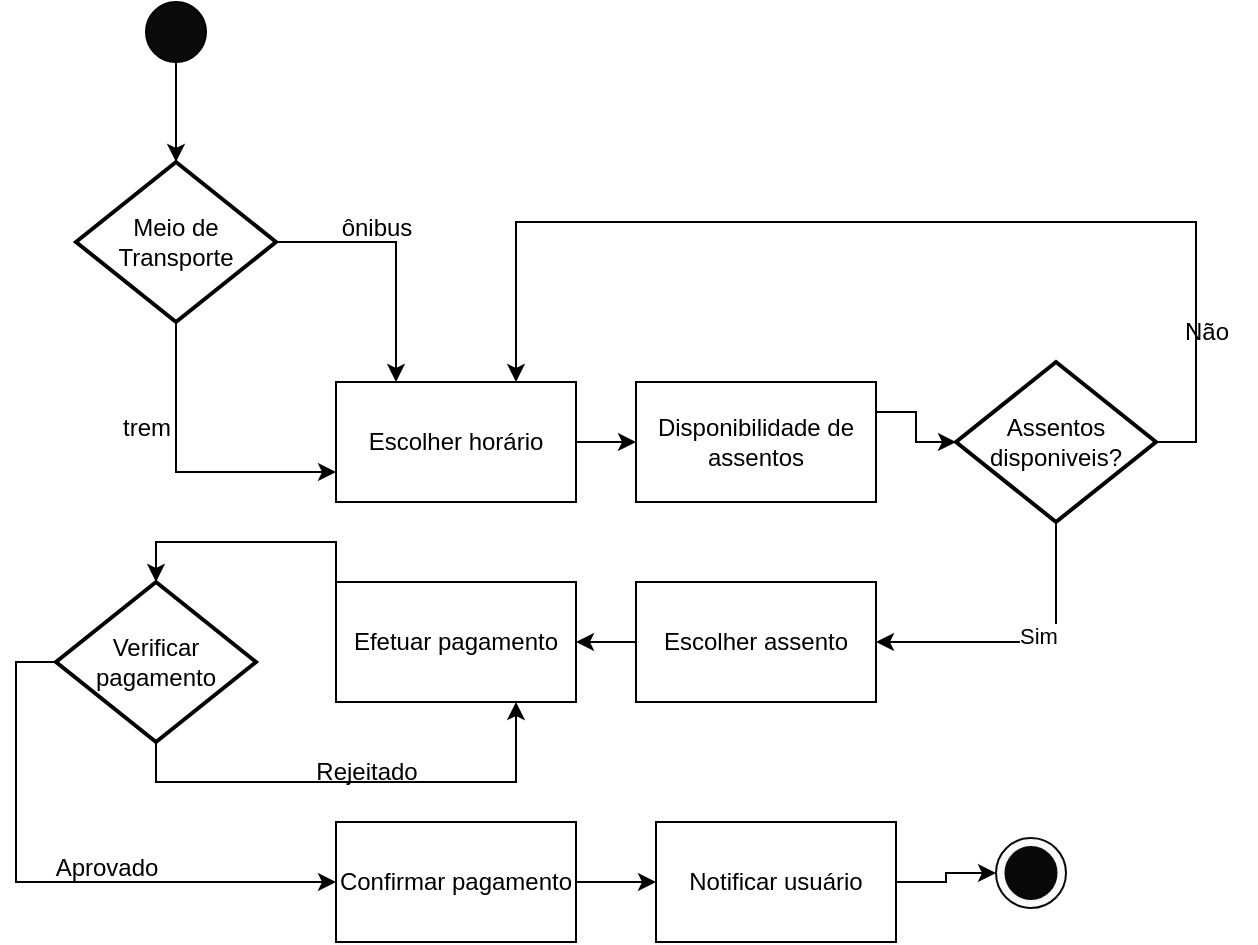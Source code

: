 <mxfile version="24.4.13" type="github">
  <diagram id="C5RBs43oDa-KdzZeNtuy" name="Page-1">
    <mxGraphModel dx="880" dy="468" grid="1" gridSize="10" guides="1" tooltips="1" connect="1" arrows="1" fold="1" page="1" pageScale="1" pageWidth="827" pageHeight="1169" math="0" shadow="0">
      <root>
        <mxCell id="WIyWlLk6GJQsqaUBKTNV-0" />
        <mxCell id="WIyWlLk6GJQsqaUBKTNV-1" parent="WIyWlLk6GJQsqaUBKTNV-0" />
        <mxCell id="gIt53jLXBDmYOnBQOCOE-3" style="edgeStyle=orthogonalEdgeStyle;rounded=0;orthogonalLoop=1;jettySize=auto;html=1;exitX=1;exitY=0.5;exitDx=0;exitDy=0;exitPerimeter=0;entryX=0.25;entryY=0;entryDx=0;entryDy=0;" edge="1" parent="WIyWlLk6GJQsqaUBKTNV-1" source="gIt53jLXBDmYOnBQOCOE-2" target="gIt53jLXBDmYOnBQOCOE-9">
          <mxGeometry relative="1" as="geometry">
            <mxPoint x="280" y="170" as="targetPoint" />
          </mxGeometry>
        </mxCell>
        <mxCell id="gIt53jLXBDmYOnBQOCOE-4" style="edgeStyle=orthogonalEdgeStyle;rounded=0;orthogonalLoop=1;jettySize=auto;html=1;exitX=0.5;exitY=1;exitDx=0;exitDy=0;exitPerimeter=0;entryX=0;entryY=0.75;entryDx=0;entryDy=0;" edge="1" parent="WIyWlLk6GJQsqaUBKTNV-1" source="gIt53jLXBDmYOnBQOCOE-2" target="gIt53jLXBDmYOnBQOCOE-9">
          <mxGeometry relative="1" as="geometry">
            <mxPoint x="100" y="330" as="targetPoint" />
          </mxGeometry>
        </mxCell>
        <mxCell id="gIt53jLXBDmYOnBQOCOE-2" value="Meio de Transporte" style="strokeWidth=2;html=1;shape=mxgraph.flowchart.decision;whiteSpace=wrap;" vertex="1" parent="WIyWlLk6GJQsqaUBKTNV-1">
          <mxGeometry x="50" y="130" width="100" height="80" as="geometry" />
        </mxCell>
        <mxCell id="gIt53jLXBDmYOnBQOCOE-5" value="ônibus" style="text;html=1;align=center;verticalAlign=middle;resizable=0;points=[];autosize=1;strokeColor=none;fillColor=none;" vertex="1" parent="WIyWlLk6GJQsqaUBKTNV-1">
          <mxGeometry x="170" y="148" width="60" height="30" as="geometry" />
        </mxCell>
        <mxCell id="gIt53jLXBDmYOnBQOCOE-6" value="trem" style="text;html=1;align=center;verticalAlign=middle;resizable=0;points=[];autosize=1;strokeColor=none;fillColor=none;" vertex="1" parent="WIyWlLk6GJQsqaUBKTNV-1">
          <mxGeometry x="60" y="248" width="50" height="30" as="geometry" />
        </mxCell>
        <mxCell id="gIt53jLXBDmYOnBQOCOE-7" value="" style="verticalLabelPosition=bottom;verticalAlign=top;html=1;shape=mxgraph.flowchart.on-page_reference;fillColor=#0a0a0a;" vertex="1" parent="WIyWlLk6GJQsqaUBKTNV-1">
          <mxGeometry x="85" y="50" width="30" height="30" as="geometry" />
        </mxCell>
        <mxCell id="gIt53jLXBDmYOnBQOCOE-8" style="edgeStyle=orthogonalEdgeStyle;rounded=0;orthogonalLoop=1;jettySize=auto;html=1;exitX=0.5;exitY=1;exitDx=0;exitDy=0;exitPerimeter=0;entryX=0.5;entryY=0;entryDx=0;entryDy=0;entryPerimeter=0;" edge="1" parent="WIyWlLk6GJQsqaUBKTNV-1" source="gIt53jLXBDmYOnBQOCOE-7" target="gIt53jLXBDmYOnBQOCOE-2">
          <mxGeometry relative="1" as="geometry" />
        </mxCell>
        <mxCell id="gIt53jLXBDmYOnBQOCOE-11" style="edgeStyle=orthogonalEdgeStyle;rounded=0;orthogonalLoop=1;jettySize=auto;html=1;exitX=1;exitY=0.5;exitDx=0;exitDy=0;entryX=0;entryY=0.5;entryDx=0;entryDy=0;" edge="1" parent="WIyWlLk6GJQsqaUBKTNV-1" source="gIt53jLXBDmYOnBQOCOE-9" target="gIt53jLXBDmYOnBQOCOE-10">
          <mxGeometry relative="1" as="geometry" />
        </mxCell>
        <mxCell id="gIt53jLXBDmYOnBQOCOE-9" value="Escolher horário" style="rounded=0;whiteSpace=wrap;html=1;" vertex="1" parent="WIyWlLk6GJQsqaUBKTNV-1">
          <mxGeometry x="180" y="240" width="120" height="60" as="geometry" />
        </mxCell>
        <mxCell id="gIt53jLXBDmYOnBQOCOE-10" value="Disponibilidade de assentos" style="rounded=0;whiteSpace=wrap;html=1;" vertex="1" parent="WIyWlLk6GJQsqaUBKTNV-1">
          <mxGeometry x="330" y="240" width="120" height="60" as="geometry" />
        </mxCell>
        <mxCell id="gIt53jLXBDmYOnBQOCOE-15" style="edgeStyle=orthogonalEdgeStyle;rounded=0;orthogonalLoop=1;jettySize=auto;html=1;exitX=1;exitY=0.5;exitDx=0;exitDy=0;exitPerimeter=0;entryX=0.75;entryY=0;entryDx=0;entryDy=0;" edge="1" parent="WIyWlLk6GJQsqaUBKTNV-1" source="gIt53jLXBDmYOnBQOCOE-13" target="gIt53jLXBDmYOnBQOCOE-9">
          <mxGeometry relative="1" as="geometry">
            <mxPoint x="270" y="230" as="targetPoint" />
            <Array as="points">
              <mxPoint x="610" y="270" />
              <mxPoint x="610" y="160" />
              <mxPoint x="270" y="160" />
            </Array>
          </mxGeometry>
        </mxCell>
        <mxCell id="gIt53jLXBDmYOnBQOCOE-16" style="edgeStyle=orthogonalEdgeStyle;rounded=0;orthogonalLoop=1;jettySize=auto;html=1;exitX=0.5;exitY=1;exitDx=0;exitDy=0;exitPerimeter=0;entryX=1;entryY=0.5;entryDx=0;entryDy=0;" edge="1" parent="WIyWlLk6GJQsqaUBKTNV-1" source="gIt53jLXBDmYOnBQOCOE-13" target="gIt53jLXBDmYOnBQOCOE-19">
          <mxGeometry relative="1" as="geometry">
            <mxPoint x="540" y="400" as="targetPoint" />
          </mxGeometry>
        </mxCell>
        <mxCell id="gIt53jLXBDmYOnBQOCOE-18" value="Sim" style="edgeLabel;html=1;align=center;verticalAlign=middle;resizable=0;points=[];" vertex="1" connectable="0" parent="gIt53jLXBDmYOnBQOCOE-16">
          <mxGeometry x="-0.072" y="-3" relative="1" as="geometry">
            <mxPoint as="offset" />
          </mxGeometry>
        </mxCell>
        <mxCell id="gIt53jLXBDmYOnBQOCOE-13" value="Assentos disponiveis?" style="strokeWidth=2;html=1;shape=mxgraph.flowchart.decision;whiteSpace=wrap;" vertex="1" parent="WIyWlLk6GJQsqaUBKTNV-1">
          <mxGeometry x="490" y="230" width="100" height="80" as="geometry" />
        </mxCell>
        <mxCell id="gIt53jLXBDmYOnBQOCOE-14" style="edgeStyle=orthogonalEdgeStyle;rounded=0;orthogonalLoop=1;jettySize=auto;html=1;exitX=1;exitY=0.25;exitDx=0;exitDy=0;entryX=0;entryY=0.5;entryDx=0;entryDy=0;entryPerimeter=0;" edge="1" parent="WIyWlLk6GJQsqaUBKTNV-1" source="gIt53jLXBDmYOnBQOCOE-10" target="gIt53jLXBDmYOnBQOCOE-13">
          <mxGeometry relative="1" as="geometry" />
        </mxCell>
        <mxCell id="gIt53jLXBDmYOnBQOCOE-17" value="Não" style="text;html=1;align=center;verticalAlign=middle;resizable=0;points=[];autosize=1;strokeColor=none;fillColor=none;" vertex="1" parent="WIyWlLk6GJQsqaUBKTNV-1">
          <mxGeometry x="590" y="200" width="50" height="30" as="geometry" />
        </mxCell>
        <mxCell id="gIt53jLXBDmYOnBQOCOE-22" style="edgeStyle=orthogonalEdgeStyle;rounded=0;orthogonalLoop=1;jettySize=auto;html=1;exitX=0;exitY=0.5;exitDx=0;exitDy=0;entryX=1;entryY=0.5;entryDx=0;entryDy=0;" edge="1" parent="WIyWlLk6GJQsqaUBKTNV-1" source="gIt53jLXBDmYOnBQOCOE-19" target="gIt53jLXBDmYOnBQOCOE-20">
          <mxGeometry relative="1" as="geometry" />
        </mxCell>
        <mxCell id="gIt53jLXBDmYOnBQOCOE-19" value="Escolher assento" style="rounded=0;whiteSpace=wrap;html=1;" vertex="1" parent="WIyWlLk6GJQsqaUBKTNV-1">
          <mxGeometry x="330" y="340" width="120" height="60" as="geometry" />
        </mxCell>
        <mxCell id="gIt53jLXBDmYOnBQOCOE-20" value="Efetuar pagamento" style="rounded=0;whiteSpace=wrap;html=1;" vertex="1" parent="WIyWlLk6GJQsqaUBKTNV-1">
          <mxGeometry x="180" y="340" width="120" height="60" as="geometry" />
        </mxCell>
        <mxCell id="gIt53jLXBDmYOnBQOCOE-25" style="edgeStyle=orthogonalEdgeStyle;rounded=0;orthogonalLoop=1;jettySize=auto;html=1;exitX=0.5;exitY=1;exitDx=0;exitDy=0;exitPerimeter=0;entryX=0.75;entryY=1;entryDx=0;entryDy=0;" edge="1" parent="WIyWlLk6GJQsqaUBKTNV-1" source="gIt53jLXBDmYOnBQOCOE-23" target="gIt53jLXBDmYOnBQOCOE-20">
          <mxGeometry relative="1" as="geometry" />
        </mxCell>
        <mxCell id="gIt53jLXBDmYOnBQOCOE-30" style="edgeStyle=orthogonalEdgeStyle;rounded=0;orthogonalLoop=1;jettySize=auto;html=1;exitX=0;exitY=0.5;exitDx=0;exitDy=0;exitPerimeter=0;entryX=0;entryY=0.5;entryDx=0;entryDy=0;" edge="1" parent="WIyWlLk6GJQsqaUBKTNV-1" source="gIt53jLXBDmYOnBQOCOE-23" target="gIt53jLXBDmYOnBQOCOE-29">
          <mxGeometry relative="1" as="geometry" />
        </mxCell>
        <mxCell id="gIt53jLXBDmYOnBQOCOE-23" value="Verificar pagamento" style="strokeWidth=2;html=1;shape=mxgraph.flowchart.decision;whiteSpace=wrap;" vertex="1" parent="WIyWlLk6GJQsqaUBKTNV-1">
          <mxGeometry x="40" y="340" width="100" height="80" as="geometry" />
        </mxCell>
        <mxCell id="gIt53jLXBDmYOnBQOCOE-24" style="edgeStyle=orthogonalEdgeStyle;rounded=0;orthogonalLoop=1;jettySize=auto;html=1;exitX=0;exitY=0;exitDx=0;exitDy=0;entryX=0.5;entryY=0;entryDx=0;entryDy=0;entryPerimeter=0;" edge="1" parent="WIyWlLk6GJQsqaUBKTNV-1" source="gIt53jLXBDmYOnBQOCOE-20" target="gIt53jLXBDmYOnBQOCOE-23">
          <mxGeometry relative="1" as="geometry" />
        </mxCell>
        <mxCell id="gIt53jLXBDmYOnBQOCOE-26" value="Rejeitado" style="text;html=1;align=center;verticalAlign=middle;resizable=0;points=[];autosize=1;strokeColor=none;fillColor=none;" vertex="1" parent="WIyWlLk6GJQsqaUBKTNV-1">
          <mxGeometry x="160" y="420" width="70" height="30" as="geometry" />
        </mxCell>
        <mxCell id="gIt53jLXBDmYOnBQOCOE-33" style="edgeStyle=orthogonalEdgeStyle;rounded=0;orthogonalLoop=1;jettySize=auto;html=1;exitX=1;exitY=0.5;exitDx=0;exitDy=0;entryX=0;entryY=0.5;entryDx=0;entryDy=0;" edge="1" parent="WIyWlLk6GJQsqaUBKTNV-1" source="gIt53jLXBDmYOnBQOCOE-29" target="gIt53jLXBDmYOnBQOCOE-32">
          <mxGeometry relative="1" as="geometry" />
        </mxCell>
        <mxCell id="gIt53jLXBDmYOnBQOCOE-29" value="Confirmar pagamento" style="rounded=0;whiteSpace=wrap;html=1;" vertex="1" parent="WIyWlLk6GJQsqaUBKTNV-1">
          <mxGeometry x="180" y="460" width="120" height="60" as="geometry" />
        </mxCell>
        <mxCell id="gIt53jLXBDmYOnBQOCOE-31" value="Aprovado" style="text;html=1;align=center;verticalAlign=middle;resizable=0;points=[];autosize=1;strokeColor=none;fillColor=none;" vertex="1" parent="WIyWlLk6GJQsqaUBKTNV-1">
          <mxGeometry x="30" y="468" width="70" height="30" as="geometry" />
        </mxCell>
        <mxCell id="gIt53jLXBDmYOnBQOCOE-32" value="Notificar usuário" style="rounded=0;whiteSpace=wrap;html=1;" vertex="1" parent="WIyWlLk6GJQsqaUBKTNV-1">
          <mxGeometry x="340" y="460" width="120" height="60" as="geometry" />
        </mxCell>
        <mxCell id="gIt53jLXBDmYOnBQOCOE-34" value="" style="verticalLabelPosition=bottom;verticalAlign=top;html=1;shape=mxgraph.flowchart.on-page_reference;fillColor=#FAFAFA;gradientColor=none;strokeColor=#0A0A0A;" vertex="1" parent="WIyWlLk6GJQsqaUBKTNV-1">
          <mxGeometry x="510" y="468" width="35" height="35" as="geometry" />
        </mxCell>
        <mxCell id="gIt53jLXBDmYOnBQOCOE-35" value="" style="verticalLabelPosition=bottom;verticalAlign=top;html=1;shape=mxgraph.flowchart.on-page_reference;fillColor=#080808;gradientColor=none;strokeColor=#F5F5F5;" vertex="1" parent="WIyWlLk6GJQsqaUBKTNV-1">
          <mxGeometry x="513.75" y="471.5" width="27.5" height="28" as="geometry" />
        </mxCell>
        <mxCell id="gIt53jLXBDmYOnBQOCOE-36" style="edgeStyle=orthogonalEdgeStyle;rounded=0;orthogonalLoop=1;jettySize=auto;html=1;exitX=1;exitY=0.5;exitDx=0;exitDy=0;entryX=0;entryY=0.5;entryDx=0;entryDy=0;entryPerimeter=0;" edge="1" parent="WIyWlLk6GJQsqaUBKTNV-1" source="gIt53jLXBDmYOnBQOCOE-32" target="gIt53jLXBDmYOnBQOCOE-34">
          <mxGeometry relative="1" as="geometry" />
        </mxCell>
      </root>
    </mxGraphModel>
  </diagram>
</mxfile>
